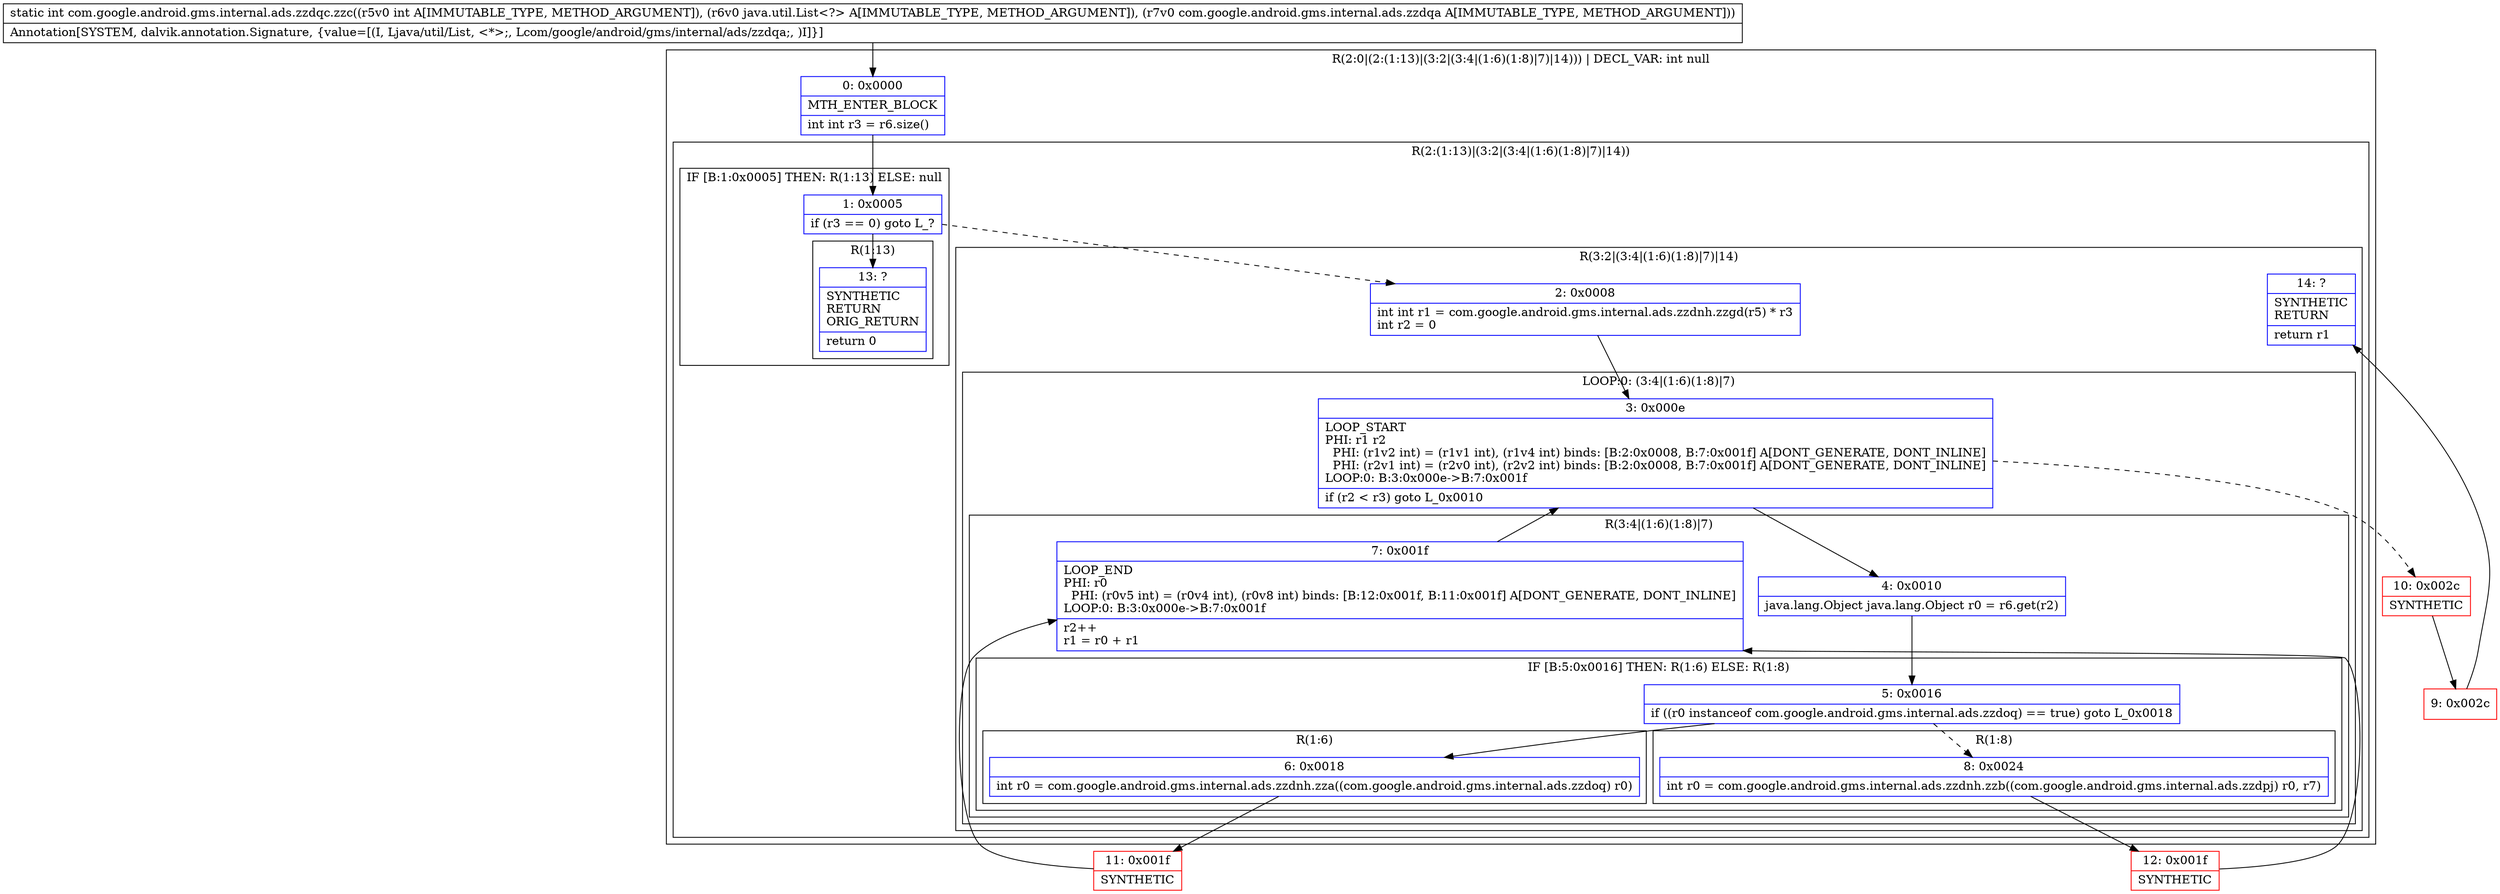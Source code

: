 digraph "CFG forcom.google.android.gms.internal.ads.zzdqc.zzc(ILjava\/util\/List;Lcom\/google\/android\/gms\/internal\/ads\/zzdqa;)I" {
subgraph cluster_Region_886764039 {
label = "R(2:0|(2:(1:13)|(3:2|(3:4|(1:6)(1:8)|7)|14))) | DECL_VAR: int null\l";
node [shape=record,color=blue];
Node_0 [shape=record,label="{0\:\ 0x0000|MTH_ENTER_BLOCK\l|int int r3 = r6.size()\l}"];
subgraph cluster_Region_2105406075 {
label = "R(2:(1:13)|(3:2|(3:4|(1:6)(1:8)|7)|14))";
node [shape=record,color=blue];
subgraph cluster_IfRegion_367631547 {
label = "IF [B:1:0x0005] THEN: R(1:13) ELSE: null";
node [shape=record,color=blue];
Node_1 [shape=record,label="{1\:\ 0x0005|if (r3 == 0) goto L_?\l}"];
subgraph cluster_Region_916481157 {
label = "R(1:13)";
node [shape=record,color=blue];
Node_13 [shape=record,label="{13\:\ ?|SYNTHETIC\lRETURN\lORIG_RETURN\l|return 0\l}"];
}
}
subgraph cluster_Region_1612666796 {
label = "R(3:2|(3:4|(1:6)(1:8)|7)|14)";
node [shape=record,color=blue];
Node_2 [shape=record,label="{2\:\ 0x0008|int int r1 = com.google.android.gms.internal.ads.zzdnh.zzgd(r5) * r3\lint r2 = 0\l}"];
subgraph cluster_LoopRegion_1916798851 {
label = "LOOP:0: (3:4|(1:6)(1:8)|7)";
node [shape=record,color=blue];
Node_3 [shape=record,label="{3\:\ 0x000e|LOOP_START\lPHI: r1 r2 \l  PHI: (r1v2 int) = (r1v1 int), (r1v4 int) binds: [B:2:0x0008, B:7:0x001f] A[DONT_GENERATE, DONT_INLINE]\l  PHI: (r2v1 int) = (r2v0 int), (r2v2 int) binds: [B:2:0x0008, B:7:0x001f] A[DONT_GENERATE, DONT_INLINE]\lLOOP:0: B:3:0x000e\-\>B:7:0x001f\l|if (r2 \< r3) goto L_0x0010\l}"];
subgraph cluster_Region_292129030 {
label = "R(3:4|(1:6)(1:8)|7)";
node [shape=record,color=blue];
Node_4 [shape=record,label="{4\:\ 0x0010|java.lang.Object java.lang.Object r0 = r6.get(r2)\l}"];
subgraph cluster_IfRegion_1220330452 {
label = "IF [B:5:0x0016] THEN: R(1:6) ELSE: R(1:8)";
node [shape=record,color=blue];
Node_5 [shape=record,label="{5\:\ 0x0016|if ((r0 instanceof com.google.android.gms.internal.ads.zzdoq) == true) goto L_0x0018\l}"];
subgraph cluster_Region_1376014168 {
label = "R(1:6)";
node [shape=record,color=blue];
Node_6 [shape=record,label="{6\:\ 0x0018|int r0 = com.google.android.gms.internal.ads.zzdnh.zza((com.google.android.gms.internal.ads.zzdoq) r0)\l}"];
}
subgraph cluster_Region_537540228 {
label = "R(1:8)";
node [shape=record,color=blue];
Node_8 [shape=record,label="{8\:\ 0x0024|int r0 = com.google.android.gms.internal.ads.zzdnh.zzb((com.google.android.gms.internal.ads.zzdpj) r0, r7)\l}"];
}
}
Node_7 [shape=record,label="{7\:\ 0x001f|LOOP_END\lPHI: r0 \l  PHI: (r0v5 int) = (r0v4 int), (r0v8 int) binds: [B:12:0x001f, B:11:0x001f] A[DONT_GENERATE, DONT_INLINE]\lLOOP:0: B:3:0x000e\-\>B:7:0x001f\l|r2++\lr1 = r0 + r1\l}"];
}
}
Node_14 [shape=record,label="{14\:\ ?|SYNTHETIC\lRETURN\l|return r1\l}"];
}
}
}
Node_9 [shape=record,color=red,label="{9\:\ 0x002c}"];
Node_10 [shape=record,color=red,label="{10\:\ 0x002c|SYNTHETIC\l}"];
Node_11 [shape=record,color=red,label="{11\:\ 0x001f|SYNTHETIC\l}"];
Node_12 [shape=record,color=red,label="{12\:\ 0x001f|SYNTHETIC\l}"];
MethodNode[shape=record,label="{static int com.google.android.gms.internal.ads.zzdqc.zzc((r5v0 int A[IMMUTABLE_TYPE, METHOD_ARGUMENT]), (r6v0 java.util.List\<?\> A[IMMUTABLE_TYPE, METHOD_ARGUMENT]), (r7v0 com.google.android.gms.internal.ads.zzdqa A[IMMUTABLE_TYPE, METHOD_ARGUMENT]))  | Annotation[SYSTEM, dalvik.annotation.Signature, \{value=[(I, Ljava\/util\/List, \<*\>;, Lcom\/google\/android\/gms\/internal\/ads\/zzdqa;, )I]\}]\l}"];
MethodNode -> Node_0;
Node_0 -> Node_1;
Node_1 -> Node_2[style=dashed];
Node_1 -> Node_13;
Node_2 -> Node_3;
Node_3 -> Node_4;
Node_3 -> Node_10[style=dashed];
Node_4 -> Node_5;
Node_5 -> Node_6;
Node_5 -> Node_8[style=dashed];
Node_6 -> Node_11;
Node_8 -> Node_12;
Node_7 -> Node_3;
Node_9 -> Node_14;
Node_10 -> Node_9;
Node_11 -> Node_7;
Node_12 -> Node_7;
}

